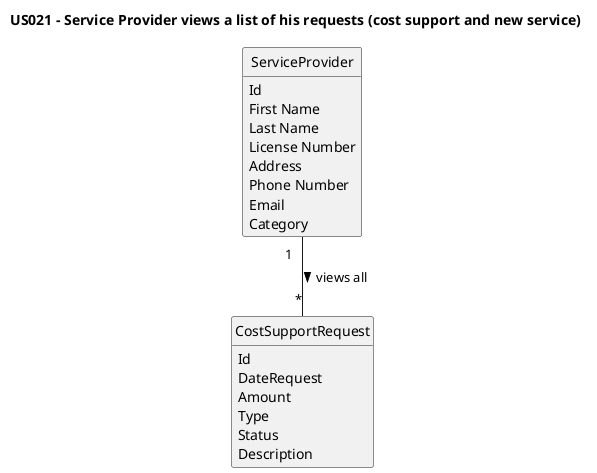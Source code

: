 @startuml
skinparam monochrome true
skinparam packageStyle rectangle
skinparam shadowing false

skinparam classAttributeIconSize 0

hide circle
hide methods

title US021 - Service Provider views a list of his requests (cost support and new service)

class ServiceProvider {
    Id
    First Name
    Last Name
    License Number
    Address
    Phone Number
    Email
    Category
}

class CostSupportRequest {
    Id
    DateRequest
    Amount
    Type
    Status
    Description
}




ServiceProvider "1   " -- "   *" CostSupportRequest : views all >


@enduml